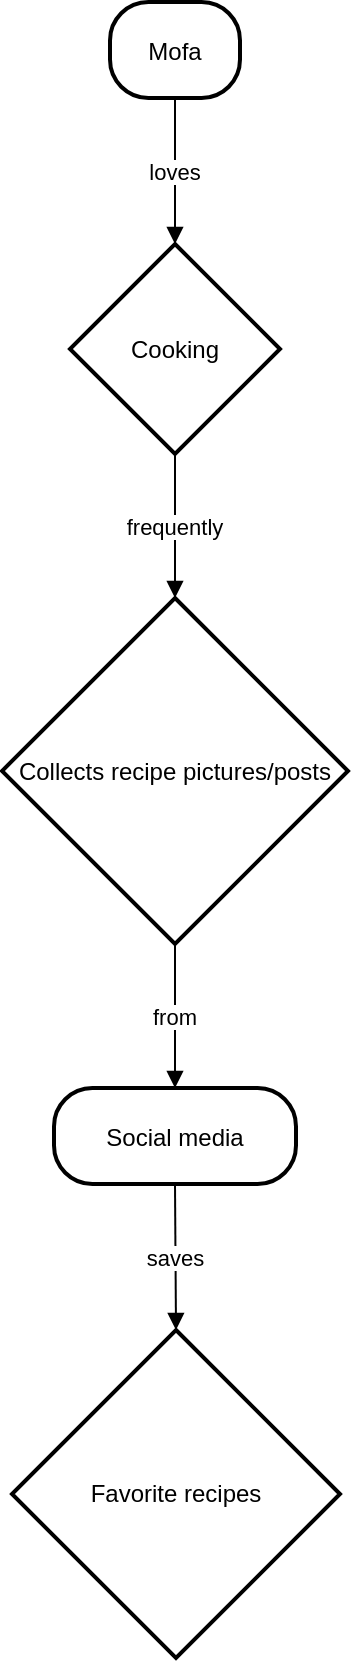 <mxfile version="25.0.1">
  <diagram name="Page-1" id="KJoOGLBe4XkyroeAy0zv">
    <mxGraphModel dx="1290" dy="607" grid="0" gridSize="10" guides="1" tooltips="1" connect="1" arrows="1" fold="1" page="0" pageScale="1" pageWidth="850" pageHeight="1100" math="0" shadow="0">
      <root>
        <mxCell id="0" />
        <mxCell id="1" parent="0" />
        <mxCell id="2" value="Mofa" style="rounded=1;arcSize=40;strokeWidth=2" parent="1" vertex="1">
          <mxGeometry x="62" y="8" width="65" height="48" as="geometry" />
        </mxCell>
        <mxCell id="3" value="Cooking" style="rhombus;strokeWidth=2;whiteSpace=wrap;" parent="1" vertex="1">
          <mxGeometry x="42" y="129" width="105" height="105" as="geometry" />
        </mxCell>
        <mxCell id="4" value="Collects recipe pictures/posts" style="rhombus;strokeWidth=2;whiteSpace=wrap;" parent="1" vertex="1">
          <mxGeometry x="8" y="306" width="173" height="173" as="geometry" />
        </mxCell>
        <mxCell id="5" value="Social media" style="rounded=1;arcSize=40;strokeWidth=2" parent="1" vertex="1">
          <mxGeometry x="34" y="551" width="121" height="48" as="geometry" />
        </mxCell>
        <mxCell id="6" value="Favorite recipes" style="rhombus;strokeWidth=2;whiteSpace=wrap;" parent="1" vertex="1">
          <mxGeometry x="13" y="672" width="164" height="164" as="geometry" />
        </mxCell>
        <mxCell id="7" value="loves" style="curved=1;startArrow=none;endArrow=block;exitX=0.5;exitY=1.01;entryX=0.5;entryY=0;" parent="1" source="2" target="3" edge="1">
          <mxGeometry relative="1" as="geometry">
            <Array as="points" />
          </mxGeometry>
        </mxCell>
        <mxCell id="8" value="frequently" style="curved=1;startArrow=none;endArrow=block;exitX=0.5;exitY=0.99;entryX=0.5;entryY=0;" parent="1" source="3" target="4" edge="1">
          <mxGeometry relative="1" as="geometry">
            <Array as="points" />
          </mxGeometry>
        </mxCell>
        <mxCell id="9" value="from" style="curved=1;startArrow=none;endArrow=block;exitX=0.5;exitY=1;entryX=0.5;entryY=0;" parent="1" source="4" target="5" edge="1">
          <mxGeometry relative="1" as="geometry">
            <Array as="points" />
          </mxGeometry>
        </mxCell>
        <mxCell id="10" value="saves" style="curved=1;startArrow=none;endArrow=block;exitX=0.5;exitY=1.01;entryX=0.5;entryY=0;" parent="1" source="5" target="6" edge="1">
          <mxGeometry relative="1" as="geometry">
            <Array as="points" />
          </mxGeometry>
        </mxCell>
      </root>
    </mxGraphModel>
  </diagram>
</mxfile>
